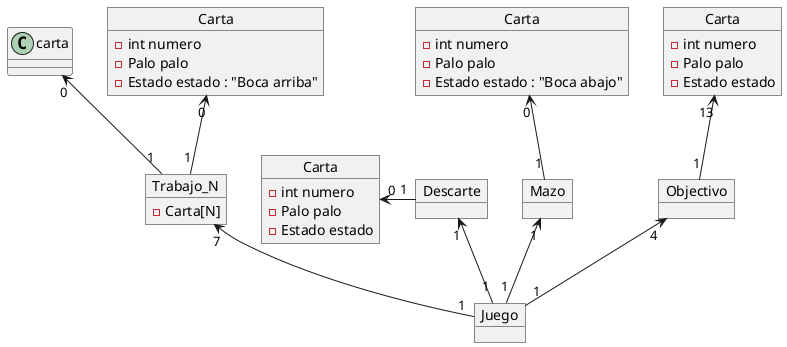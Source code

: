 @startuml
allow_mixing

object Juego
object Mazo
object Descarte
object Objectivo

object Trabajo_N {
	- Carta[N]
}

object "Carta" as carta1 {
	- int numero
	- Palo palo
	- Estado estado : "Boca arriba"	
}
object "Carta" as carta3 {
	- int numero
	- Palo palo
	- Estado estado
}
object "Carta" as carta4 {
	- int numero
	- Palo palo
	- Estado estado
}
object "Carta" as carta5 {
	- int numero
	- Palo palo
	- Estado estado : "Boca abajo"
}

carta1 "0" <-down- "1" Trabajo_N

carta1 <-[hidden]left- carta

Trabajo_N "1" -> "0" carta

Trabajo_N "7" <-down- "1" Juego

Descarte "1" <-- "1" Juego

Objectivo "4" <-- "1" Juego

Mazo "1" <-- "1" Juego

carta3 "0" <- "1" Descarte

carta4 "13" <-- "1" Objectivo

carta5 "0" <-- "1" Mazo

@enduml